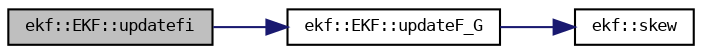 digraph "ekf::EKF::updatefi"
{
  bgcolor="transparent";
  edge [fontname="DejaVuSansMono",fontsize="8",labelfontname="DejaVuSansMono",labelfontsize="8"];
  node [fontname="DejaVuSansMono",fontsize="8",shape=record];
  rankdir="LR";
  Node83 [label="ekf::EKF::updatefi",height=0.2,width=0.4,color="black", fillcolor="grey75", style="filled", fontcolor="black"];
  Node83 -> Node84 [color="midnightblue",fontsize="8",style="solid",fontname="DejaVuSansMono"];
  Node84 [label="ekf::EKF::updateF_G",height=0.2,width=0.4,color="black",URL="$classekf_1_1EKF.html#ae6c0295a32e90b9594ad10bb1061b62b",tooltip="Atualiza matrix lineariza de estados F e a matrix G. "];
  Node84 -> Node85 [color="midnightblue",fontsize="8",style="solid",fontname="DejaVuSansMono"];
  Node85 [label="ekf::skew",height=0.2,width=0.4,color="black",URL="$namespaceekf.html#af3f0a631343e55ec8b42f3fbea182461",tooltip="Matrix antissimetrica. "];
}
